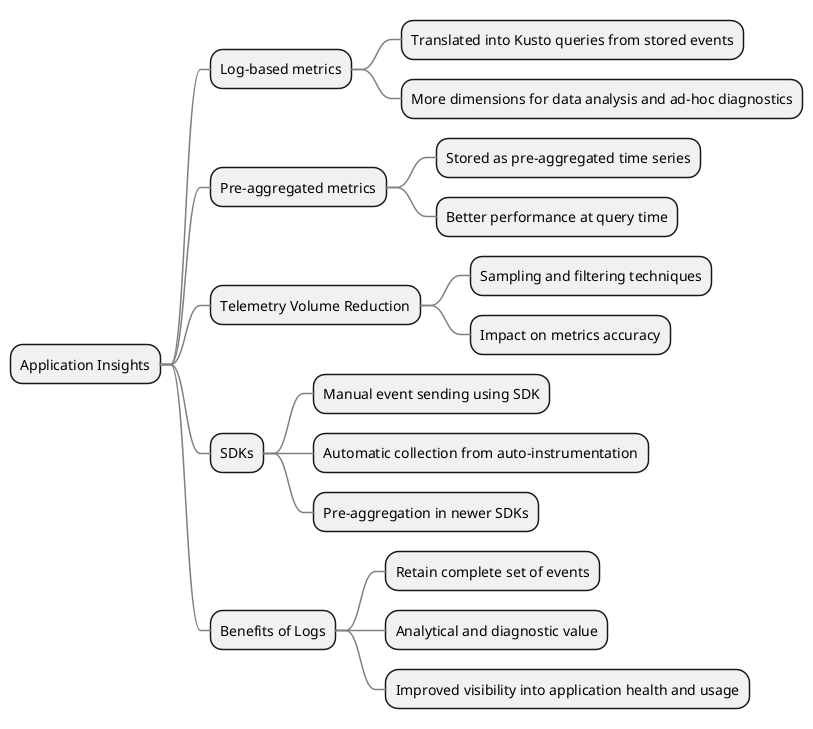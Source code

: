 @startmindmap
skinparam nodeMargin 10
skinparam nodeFontSize 14
skinparam ArrowColor #808080
skinparam ArrowThickness 1.5
skinparam BorderThickness 1.5

* Application Insights
** Log-based metrics
*** Translated into Kusto queries from stored events
*** More dimensions for data analysis and ad-hoc diagnostics
** Pre-aggregated metrics
*** Stored as pre-aggregated time series
*** Better performance at query time
** Telemetry Volume Reduction
*** Sampling and filtering techniques
*** Impact on metrics accuracy
** SDKs
*** Manual event sending using SDK
*** Automatic collection from auto-instrumentation
*** Pre-aggregation in newer SDKs
** Benefits of Logs
*** Retain complete set of events
*** Analytical and diagnostic value
*** Improved visibility into application health and usage
@endmindmap
